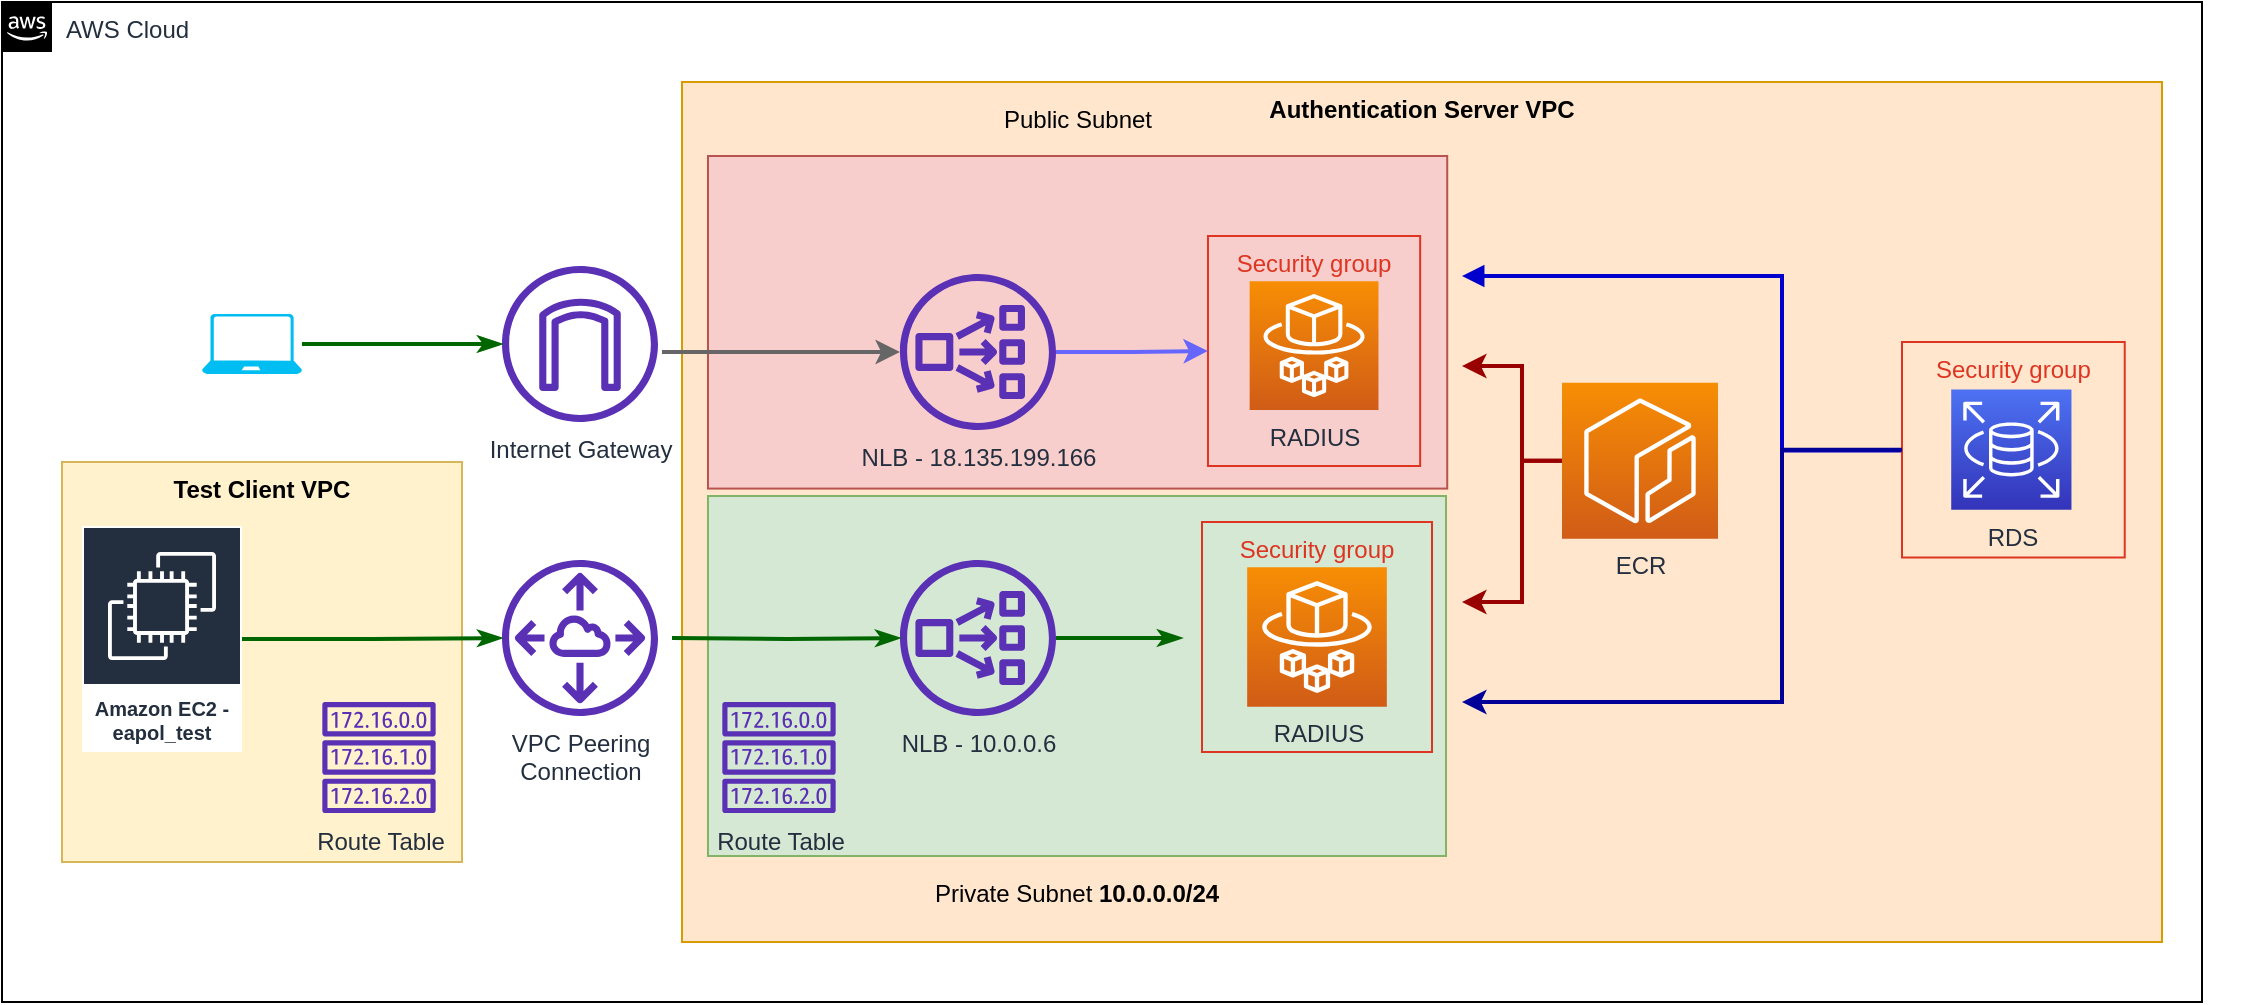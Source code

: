 <mxfile version="14.6.6" type="device"><diagram id="9MO6uvC0R2wSckzGNIwa" name="Page-1"><mxGraphModel dx="3457" dy="2296" grid="1" gridSize="10" guides="1" tooltips="1" connect="1" arrows="1" fold="1" page="1" pageScale="1" pageWidth="827" pageHeight="1169" math="0" shadow="0"><root><mxCell id="0"/><mxCell id="1" parent="0"/><mxCell id="9-9kvyiUO59uA4K4BosA-84" value="AWS Cloud" style="points=[[0,0],[0.25,0],[0.5,0],[0.75,0],[1,0],[1,0.25],[1,0.5],[1,0.75],[1,1],[0.75,1],[0.5,1],[0.25,1],[0,1],[0,0.75],[0,0.5],[0,0.25]];outlineConnect=0;gradientColor=none;html=1;whiteSpace=wrap;fontSize=12;fontStyle=0;shape=mxgraph.aws4.group;grIcon=mxgraph.aws4.group_aws_cloud_alt;strokeColor=#000000;fillColor=none;verticalAlign=top;align=left;spacingLeft=30;fontColor=#232F3E;dashed=0;" parent="1" vertex="1"><mxGeometry x="-940" y="-600" width="1100" height="500" as="geometry"/></mxCell><mxCell id="9-9kvyiUO59uA4K4BosA-187" value="Authentication Server VPC" style="fillColor=#ffe6cc;strokeColor=#d79b00;dashed=0;verticalAlign=top;fontStyle=1;" parent="1" vertex="1"><mxGeometry x="-600" y="-560" width="740" height="430" as="geometry"/></mxCell><mxCell id="iMxpz6M9b-CzHR5uXrkI-2" value="" style="edgeStyle=orthogonalEdgeStyle;html=1;endArrow=none;elbow=vertical;startArrow=block;startFill=1;endFill=0;strokeColor=#0000CC;rounded=0;strokeWidth=2;entryX=-0.003;entryY=0.522;entryDx=0;entryDy=0;entryPerimeter=0;" parent="1" edge="1"><mxGeometry width="100" relative="1" as="geometry"><mxPoint x="-210" y="-463" as="sourcePoint"/><mxPoint x="9.666" y="-375.755" as="targetPoint"/><Array as="points"><mxPoint x="-50" y="-463"/><mxPoint x="-50" y="-376"/></Array></mxGeometry></mxCell><mxCell id="ob2yoat7zag57HKbLGKw-22" value="" style="group" parent="1" vertex="1" connectable="0"><mxGeometry x="70.0" y="-440" width="115" height="117.75" as="geometry"/></mxCell><mxCell id="ob2yoat7zag57HKbLGKw-35" value="" style="group" parent="ob2yoat7zag57HKbLGKw-22" vertex="1" connectable="0"><mxGeometry x="-60" y="10" width="111.36" height="107.75" as="geometry"/></mxCell><mxCell id="NAixXiFrhquAeeg1MCdx-3" value="Security group" style="fillColor=none;strokeColor=#DD3522;verticalAlign=top;fontStyle=0;fontColor=#DD3522;" parent="ob2yoat7zag57HKbLGKw-35" vertex="1"><mxGeometry width="111.36" height="107.75" as="geometry"/></mxCell><mxCell id="iMxpz6M9b-CzHR5uXrkI-1" value="RDS" style="outlineConnect=0;fontColor=#232F3E;gradientColor=#4D72F3;gradientDirection=north;fillColor=#3334B9;strokeColor=#ffffff;dashed=0;verticalLabelPosition=bottom;verticalAlign=top;align=center;html=1;fontSize=12;fontStyle=0;aspect=fixed;shape=mxgraph.aws4.resourceIcon;resIcon=mxgraph.aws4.rds;" parent="ob2yoat7zag57HKbLGKw-35" vertex="1"><mxGeometry x="24.609" y="23.811" width="60.121" height="60.121" as="geometry"/></mxCell><mxCell id="ob2yoat7zag57HKbLGKw-24" value="" style="group;labelPosition=center;verticalLabelPosition=bottom;align=center;verticalAlign=top;" parent="1" vertex="1" connectable="0"><mxGeometry x="-337.01" y="-483" width="123.62" height="320" as="geometry"/></mxCell><mxCell id="brh5c2uPQkXpOnlZTvp3-20" value="&lt;p style=&quot;line-height: 70%&quot;&gt;Public Subnet&lt;/p&gt;" style="rounded=0;whiteSpace=wrap;html=1;fillColor=#f8cecc;strokeColor=#b85450;verticalAlign=bottom;labelPosition=center;verticalLabelPosition=top;align=center;" vertex="1" parent="ob2yoat7zag57HKbLGKw-24"><mxGeometry x="-250" y="-40" width="369.62" height="166.29" as="geometry"/></mxCell><mxCell id="brh5c2uPQkXpOnlZTvp3-11" value="&lt;p style=&quot;line-height: 0%&quot;&gt;Private Subnet &lt;b&gt;10.0.0.0/24&lt;/b&gt;&lt;/p&gt;" style="rounded=0;whiteSpace=wrap;html=1;fillColor=#d5e8d4;strokeColor=#82b366;verticalAlign=top;labelPosition=center;verticalLabelPosition=bottom;align=center;" vertex="1" parent="ob2yoat7zag57HKbLGKw-24"><mxGeometry x="-250" y="130" width="369.01" height="180" as="geometry"/></mxCell><mxCell id="ob2yoat7zag57HKbLGKw-25" value="Security group" style="fillColor=none;strokeColor=#DD3522;verticalAlign=top;fontStyle=0;fontColor=#DD3522;" parent="ob2yoat7zag57HKbLGKw-24" vertex="1"><mxGeometry width="106.086" height="115" as="geometry"/></mxCell><mxCell id="ob2yoat7zag57HKbLGKw-26" value="RADIUS" style="outlineConnect=0;fontColor=#232F3E;gradientColor=#F78E04;gradientDirection=north;fillColor=#D05C17;strokeColor=#ffffff;dashed=0;verticalLabelPosition=bottom;verticalAlign=top;align=center;html=1;fontSize=12;fontStyle=0;aspect=fixed;shape=mxgraph.aws4.resourceIcon;resIcon=mxgraph.aws4.fargate;" parent="ob2yoat7zag57HKbLGKw-24" vertex="1"><mxGeometry x="20.834" y="22.583" width="64.421" height="64.421" as="geometry"/></mxCell><mxCell id="brh5c2uPQkXpOnlZTvp3-19" value="Route Table" style="outlineConnect=0;fontColor=#232F3E;gradientColor=none;fillColor=#5A30B5;strokeColor=none;dashed=0;verticalLabelPosition=bottom;verticalAlign=top;align=center;html=1;fontSize=12;fontStyle=0;aspect=fixed;pointerEvents=1;shape=mxgraph.aws4.route_table;" vertex="1" parent="ob2yoat7zag57HKbLGKw-24"><mxGeometry x="-242.99" y="233" width="57" height="55.54" as="geometry"/></mxCell><mxCell id="ob2yoat7zag57HKbLGKw-32" style="edgeStyle=orthogonalEdgeStyle;rounded=0;orthogonalLoop=1;jettySize=auto;html=1;fillColor=#e1d5e7;strokeColor=#6666FF;strokeWidth=2;" parent="1" source="ob2yoat7zag57HKbLGKw-17" target="ob2yoat7zag57HKbLGKw-25" edge="1"><mxGeometry relative="1" as="geometry"><mxPoint x="-428.001" y="-298.488" as="sourcePoint"/><mxPoint x="-349" y="-415" as="targetPoint"/></mxGeometry></mxCell><mxCell id="ob2yoat7zag57HKbLGKw-34" style="edgeStyle=orthogonalEdgeStyle;rounded=0;orthogonalLoop=1;jettySize=auto;html=1;strokeWidth=2;strokeColor=#666666;" parent="1" target="ob2yoat7zag57HKbLGKw-17" edge="1"><mxGeometry relative="1" as="geometry"><mxPoint x="-610" y="-425" as="sourcePoint"/><mxPoint x="-516" y="-540" as="targetPoint"/><Array as="points"><mxPoint x="-602" y="-425"/></Array></mxGeometry></mxCell><mxCell id="brh5c2uPQkXpOnlZTvp3-5" style="edgeStyle=orthogonalEdgeStyle;rounded=0;orthogonalLoop=1;jettySize=auto;html=1;strokeWidth=2;strokeColor=#990000;" edge="1" parent="1" source="iz6bGjQOHdcodIAHtjwr-7"><mxGeometry relative="1" as="geometry"><mxPoint x="-210" y="-300" as="targetPoint"/><Array as="points"><mxPoint x="-180" y="-371"/><mxPoint x="-180" y="-300"/></Array></mxGeometry></mxCell><mxCell id="brh5c2uPQkXpOnlZTvp3-6" style="edgeStyle=orthogonalEdgeStyle;rounded=0;orthogonalLoop=1;jettySize=auto;html=1;strokeWidth=2;strokeColor=#990000;" edge="1" parent="1" source="iz6bGjQOHdcodIAHtjwr-7"><mxGeometry relative="1" as="geometry"><mxPoint x="-210" y="-418" as="targetPoint"/><Array as="points"><mxPoint x="-180" y="-371"/><mxPoint x="-180" y="-418"/></Array></mxGeometry></mxCell><mxCell id="iz6bGjQOHdcodIAHtjwr-7" value="ECR" style="outlineConnect=0;fontColor=#232F3E;gradientColor=#F78E04;gradientDirection=north;fillColor=#D05C17;strokeColor=#ffffff;dashed=0;verticalLabelPosition=bottom;verticalAlign=top;align=center;html=1;fontSize=12;fontStyle=0;aspect=fixed;shape=mxgraph.aws4.resourceIcon;resIcon=mxgraph.aws4.ecr;" parent="1" vertex="1"><mxGeometry x="-160" y="-409.62" width="78" height="78" as="geometry"/></mxCell><mxCell id="brh5c2uPQkXpOnlZTvp3-1" value="" style="group" vertex="1" connectable="0" parent="1"><mxGeometry x="-340" y="-340" width="115" height="115" as="geometry"/></mxCell><mxCell id="brh5c2uPQkXpOnlZTvp3-2" value="Security group" style="fillColor=none;strokeColor=#DD3522;verticalAlign=top;fontStyle=0;fontColor=#DD3522;" vertex="1" parent="brh5c2uPQkXpOnlZTvp3-1"><mxGeometry width="115" height="115" as="geometry"/></mxCell><mxCell id="brh5c2uPQkXpOnlZTvp3-3" value="RADIUS" style="outlineConnect=0;fontColor=#232F3E;gradientColor=#F78E04;gradientDirection=north;fillColor=#D05C17;strokeColor=#ffffff;dashed=0;verticalLabelPosition=bottom;verticalAlign=top;align=center;html=1;fontSize=12;fontStyle=0;aspect=fixed;shape=mxgraph.aws4.resourceIcon;resIcon=mxgraph.aws4.fargate;" vertex="1" parent="brh5c2uPQkXpOnlZTvp3-1"><mxGeometry x="22.585" y="22.583" width="69.835" height="69.835" as="geometry"/></mxCell><mxCell id="brh5c2uPQkXpOnlZTvp3-4" style="edgeStyle=orthogonalEdgeStyle;rounded=0;orthogonalLoop=1;jettySize=auto;html=1;strokeWidth=2;strokeColor=#000099;" edge="1" parent="1" source="NAixXiFrhquAeeg1MCdx-3"><mxGeometry relative="1" as="geometry"><mxPoint x="-210" y="-250" as="targetPoint"/><Array as="points"><mxPoint x="-50" y="-376"/><mxPoint x="-50" y="-250"/></Array></mxGeometry></mxCell><mxCell id="brh5c2uPQkXpOnlZTvp3-9" style="edgeStyle=orthogonalEdgeStyle;rounded=0;orthogonalLoop=1;jettySize=auto;html=1;endArrow=classicThin;endFill=1;strokeWidth=2;strokeColor=#006600;" edge="1" parent="1" source="brh5c2uPQkXpOnlZTvp3-7"><mxGeometry relative="1" as="geometry"><mxPoint x="-350" y="-282" as="targetPoint"/></mxGeometry></mxCell><mxCell id="brh5c2uPQkXpOnlZTvp3-7" value="&lt;span style=&quot;font-weight: normal&quot;&gt;NLB - 10.0.0.6&lt;/span&gt;" style="outlineConnect=0;fontColor=#232F3E;gradientColor=none;fillColor=#5A30B5;strokeColor=none;dashed=0;verticalLabelPosition=bottom;verticalAlign=top;align=center;html=1;fontSize=12;fontStyle=1;aspect=fixed;pointerEvents=1;shape=mxgraph.aws4.network_load_balancer;" vertex="1" parent="1"><mxGeometry x="-491" y="-321" width="78" height="78" as="geometry"/></mxCell><mxCell id="brh5c2uPQkXpOnlZTvp3-13" value="Test Client VPC" style="fillColor=#fff2cc;strokeColor=#d6b656;dashed=0;verticalAlign=top;fontStyle=1;" vertex="1" parent="1"><mxGeometry x="-910" y="-370" width="200" height="200" as="geometry"/></mxCell><mxCell id="brh5c2uPQkXpOnlZTvp3-17" style="edgeStyle=orthogonalEdgeStyle;rounded=0;orthogonalLoop=1;jettySize=auto;html=1;endArrow=classicThin;endFill=1;strokeColor=#006600;strokeWidth=2;" edge="1" parent="1" target="brh5c2uPQkXpOnlZTvp3-7"><mxGeometry relative="1" as="geometry"><mxPoint x="-605" y="-282" as="sourcePoint"/><mxPoint x="-505" y="-282" as="targetPoint"/></mxGeometry></mxCell><mxCell id="brh5c2uPQkXpOnlZTvp3-14" value="VPC Peering &lt;br&gt;Connection" style="outlineConnect=0;fontColor=#232F3E;gradientColor=none;fillColor=#5A30B5;strokeColor=none;dashed=0;verticalLabelPosition=bottom;verticalAlign=top;align=center;html=1;fontSize=12;fontStyle=0;aspect=fixed;pointerEvents=1;shape=mxgraph.aws4.peering;" vertex="1" parent="1"><mxGeometry x="-690" y="-321" width="78" height="78" as="geometry"/></mxCell><mxCell id="brh5c2uPQkXpOnlZTvp3-16" style="edgeStyle=orthogonalEdgeStyle;rounded=0;orthogonalLoop=1;jettySize=auto;html=1;endArrow=classicThin;endFill=1;strokeColor=#006600;strokeWidth=2;" edge="1" parent="1" source="brh5c2uPQkXpOnlZTvp3-15" target="brh5c2uPQkXpOnlZTvp3-14"><mxGeometry relative="1" as="geometry"><mxPoint x="-700" y="-282" as="targetPoint"/></mxGeometry></mxCell><mxCell id="brh5c2uPQkXpOnlZTvp3-15" value="Amazon EC2 - eapol_test" style="outlineConnect=0;fontColor=#232F3E;gradientColor=none;strokeColor=#ffffff;fillColor=#232F3E;dashed=0;verticalLabelPosition=middle;verticalAlign=bottom;align=center;html=1;whiteSpace=wrap;fontSize=10;fontStyle=1;spacing=3;shape=mxgraph.aws4.productIcon;prIcon=mxgraph.aws4.ec2;" vertex="1" parent="1"><mxGeometry x="-900" y="-338" width="80" height="113" as="geometry"/></mxCell><mxCell id="brh5c2uPQkXpOnlZTvp3-22" value="Internet Gateway" style="outlineConnect=0;fontColor=#232F3E;gradientColor=none;fillColor=#5A30B5;strokeColor=none;dashed=0;verticalLabelPosition=bottom;verticalAlign=top;align=center;html=1;fontSize=12;fontStyle=0;aspect=fixed;pointerEvents=1;shape=mxgraph.aws4.internet_gateway;" vertex="1" parent="1"><mxGeometry x="-690" y="-468" width="78" height="78" as="geometry"/></mxCell><mxCell id="brh5c2uPQkXpOnlZTvp3-24" style="edgeStyle=orthogonalEdgeStyle;rounded=0;orthogonalLoop=1;jettySize=auto;html=1;endArrow=classicThin;endFill=1;strokeColor=#006600;strokeWidth=2;" edge="1" parent="1" source="brh5c2uPQkXpOnlZTvp3-23" target="brh5c2uPQkXpOnlZTvp3-22"><mxGeometry relative="1" as="geometry"/></mxCell><mxCell id="brh5c2uPQkXpOnlZTvp3-23" value="" style="verticalLabelPosition=bottom;html=1;verticalAlign=top;align=center;strokeColor=none;fillColor=#00BEF2;shape=mxgraph.azure.laptop;pointerEvents=1;" vertex="1" parent="1"><mxGeometry x="-840" y="-444" width="50" height="30" as="geometry"/></mxCell><mxCell id="ob2yoat7zag57HKbLGKw-17" value="&lt;span style=&quot;font-weight: normal&quot;&gt;NLB - 18.135.199.166&lt;/span&gt;" style="outlineConnect=0;fontColor=#232F3E;gradientColor=none;fillColor=#5A30B5;strokeColor=none;dashed=0;verticalLabelPosition=bottom;verticalAlign=top;align=center;html=1;fontSize=12;fontStyle=1;aspect=fixed;pointerEvents=1;shape=mxgraph.aws4.network_load_balancer;" parent="1" vertex="1"><mxGeometry x="-491" y="-464" width="78" height="78" as="geometry"/></mxCell><mxCell id="brh5c2uPQkXpOnlZTvp3-26" value="Route Table" style="outlineConnect=0;fontColor=#232F3E;gradientColor=none;fillColor=#5A30B5;strokeColor=none;dashed=0;verticalLabelPosition=bottom;verticalAlign=top;align=center;html=1;fontSize=12;fontStyle=0;aspect=fixed;pointerEvents=1;shape=mxgraph.aws4.route_table;" vertex="1" parent="1"><mxGeometry x="-780" y="-250" width="57" height="55.54" as="geometry"/></mxCell></root></mxGraphModel></diagram></mxfile>
